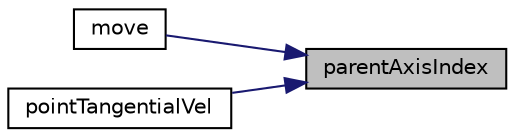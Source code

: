 digraph "parentAxisIndex"
{
 // LATEX_PDF_SIZE
  edge [fontname="Helvetica",fontsize="10",labelfontname="Helvetica",labelfontsize="10"];
  node [fontname="Helvetica",fontsize="10",shape=record];
  rankdir="RL";
  Node1 [label="parentAxisIndex",height=0.2,width=0.4,color="black", fillcolor="grey75", style="filled", fontcolor="black",tooltip="Return the index of parent axis."];
  Node1 -> Node2 [dir="back",color="midnightblue",fontsize="10",style="solid",fontname="Helvetica"];
  Node2 [label="move",height=0.2,width=0.4,color="black", fillcolor="white", style="filled",URL="$classpFlow_1_1multiRotatingAxis.html#a5e4200ebd4752215e4dfbc46eac943b9",tooltip="Move the end points of the axis."];
  Node1 -> Node3 [dir="back",color="midnightblue",fontsize="10",style="solid",fontname="Helvetica"];
  Node3 [label="pointTangentialVel",height=0.2,width=0.4,color="black", fillcolor="white", style="filled",URL="$classpFlow_1_1multiRotatingAxis.html#ad6acd46acac9585be092db485797e5a2",tooltip="Tangential velocity at point p."];
}
